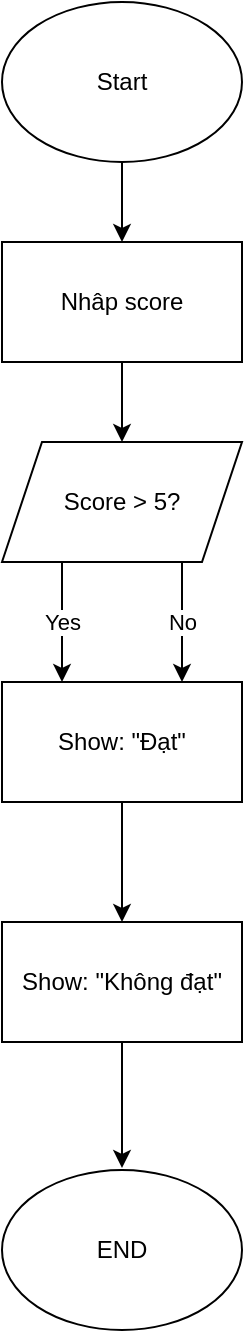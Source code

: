 <mxfile version="24.8.6">
  <diagram id="KYiJEq-vqwapKYEtQF8s" name="Trang-3">
    <mxGraphModel dx="666" dy="1734" grid="0" gridSize="10" guides="1" tooltips="1" connect="1" arrows="1" fold="1" page="0" pageScale="1" pageWidth="827" pageHeight="1169" math="0" shadow="0">
      <root>
        <mxCell id="0" />
        <mxCell id="1" parent="0" />
        <mxCell id="O24-1p69EpEDUxPEXufo-1" style="edgeStyle=orthogonalEdgeStyle;rounded=0;orthogonalLoop=1;jettySize=auto;html=1;exitX=0.5;exitY=1;exitDx=0;exitDy=0;entryX=0.5;entryY=0;entryDx=0;entryDy=0;" edge="1" parent="1" source="O24-1p69EpEDUxPEXufo-2" target="O24-1p69EpEDUxPEXufo-7">
          <mxGeometry relative="1" as="geometry" />
        </mxCell>
        <mxCell id="O24-1p69EpEDUxPEXufo-2" value="Start" style="ellipse;whiteSpace=wrap;html=1;" vertex="1" parent="1">
          <mxGeometry x="150" y="-1020" width="120" height="80" as="geometry" />
        </mxCell>
        <mxCell id="O24-1p69EpEDUxPEXufo-3" value="Yes" style="edgeStyle=orthogonalEdgeStyle;rounded=0;orthogonalLoop=1;jettySize=auto;html=1;exitX=0.25;exitY=1;exitDx=0;exitDy=0;entryX=0.25;entryY=0;entryDx=0;entryDy=0;" edge="1" parent="1" source="O24-1p69EpEDUxPEXufo-5" target="O24-1p69EpEDUxPEXufo-9">
          <mxGeometry relative="1" as="geometry" />
        </mxCell>
        <mxCell id="O24-1p69EpEDUxPEXufo-4" value="No" style="edgeStyle=orthogonalEdgeStyle;rounded=0;orthogonalLoop=1;jettySize=auto;html=1;exitX=0.75;exitY=1;exitDx=0;exitDy=0;entryX=0.75;entryY=0;entryDx=0;entryDy=0;" edge="1" parent="1" source="O24-1p69EpEDUxPEXufo-5" target="O24-1p69EpEDUxPEXufo-9">
          <mxGeometry relative="1" as="geometry" />
        </mxCell>
        <mxCell id="O24-1p69EpEDUxPEXufo-5" value="Score &amp;gt; 5?" style="shape=parallelogram;perimeter=parallelogramPerimeter;whiteSpace=wrap;html=1;fixedSize=1;" vertex="1" parent="1">
          <mxGeometry x="150" y="-800" width="120" height="60" as="geometry" />
        </mxCell>
        <mxCell id="O24-1p69EpEDUxPEXufo-6" style="edgeStyle=orthogonalEdgeStyle;rounded=0;orthogonalLoop=1;jettySize=auto;html=1;exitX=0.5;exitY=1;exitDx=0;exitDy=0;entryX=0.5;entryY=0;entryDx=0;entryDy=0;" edge="1" parent="1" source="O24-1p69EpEDUxPEXufo-7" target="O24-1p69EpEDUxPEXufo-5">
          <mxGeometry relative="1" as="geometry" />
        </mxCell>
        <mxCell id="O24-1p69EpEDUxPEXufo-7" value="Nhâp score" style="rounded=0;whiteSpace=wrap;html=1;" vertex="1" parent="1">
          <mxGeometry x="150" y="-900" width="120" height="60" as="geometry" />
        </mxCell>
        <mxCell id="O24-1p69EpEDUxPEXufo-8" style="edgeStyle=orthogonalEdgeStyle;rounded=0;orthogonalLoop=1;jettySize=auto;html=1;exitX=0.5;exitY=1;exitDx=0;exitDy=0;entryX=0.5;entryY=0;entryDx=0;entryDy=0;" edge="1" parent="1" source="O24-1p69EpEDUxPEXufo-9" target="O24-1p69EpEDUxPEXufo-11">
          <mxGeometry relative="1" as="geometry" />
        </mxCell>
        <mxCell id="O24-1p69EpEDUxPEXufo-9" value="Show: &quot;Đạt&quot;" style="rounded=0;whiteSpace=wrap;html=1;" vertex="1" parent="1">
          <mxGeometry x="150" y="-680" width="120" height="60" as="geometry" />
        </mxCell>
        <mxCell id="O24-1p69EpEDUxPEXufo-10" style="edgeStyle=orthogonalEdgeStyle;rounded=0;orthogonalLoop=1;jettySize=auto;html=1;exitX=0.5;exitY=1;exitDx=0;exitDy=0;entryX=0.5;entryY=0;entryDx=0;entryDy=0;" edge="1" parent="1" source="O24-1p69EpEDUxPEXufo-11">
          <mxGeometry relative="1" as="geometry">
            <mxPoint x="210" y="-437" as="targetPoint" />
          </mxGeometry>
        </mxCell>
        <mxCell id="O24-1p69EpEDUxPEXufo-11" value="Show: &quot;Không đạt&quot;" style="rounded=0;whiteSpace=wrap;html=1;" vertex="1" parent="1">
          <mxGeometry x="150" y="-560" width="120" height="60" as="geometry" />
        </mxCell>
        <mxCell id="O24-1p69EpEDUxPEXufo-13" value="END" style="ellipse;whiteSpace=wrap;html=1;" vertex="1" parent="1">
          <mxGeometry x="150" y="-436" width="120" height="80" as="geometry" />
        </mxCell>
      </root>
    </mxGraphModel>
  </diagram>
</mxfile>
